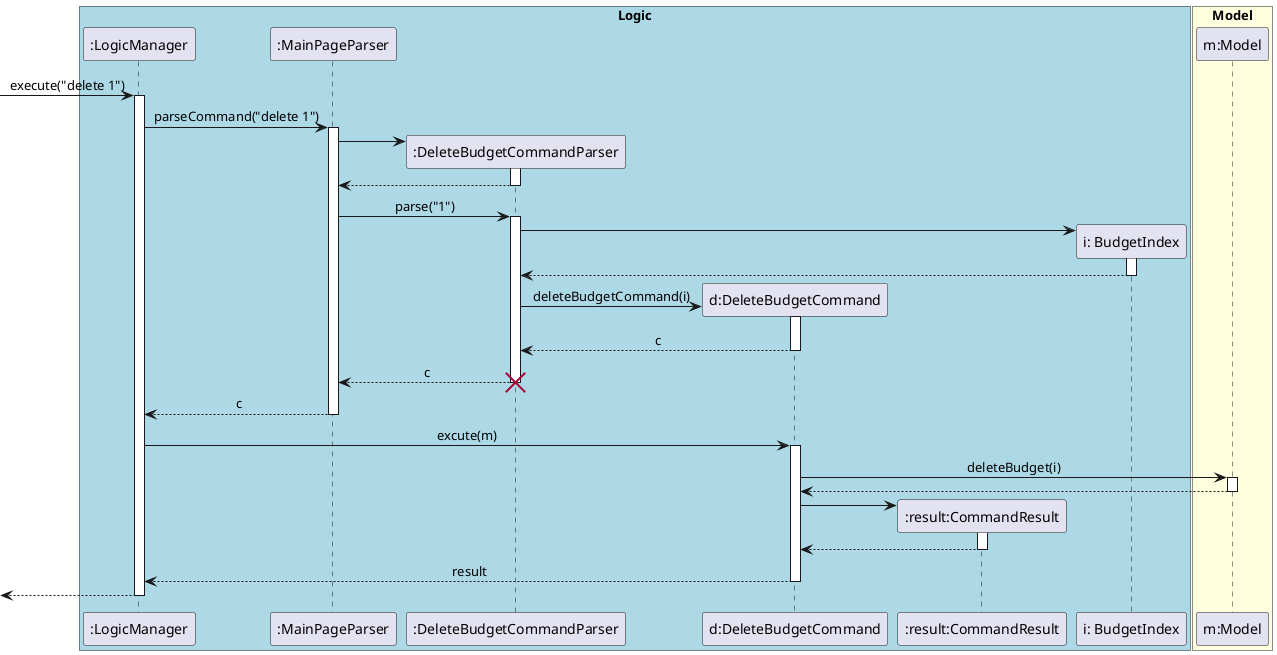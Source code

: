 @startuml
skinparam Sequence {
    MessageAlign center
}
box "Logic" #LightBlue
participant ":LogicManager" as LM
participant ":MainPageParser" as MPP
participant ":DeleteBudgetCommandParser" as DBCP
participant "d:DeleteBudgetCommand" as DBC
participant ":result:CommandResult" as CR
participant "i: BudgetIndex" as BI

end box

box "Model" #LightYellow
participant "m:Model" as M
end box

[-> LM : execute("delete 1")
activate LM
LM -> MPP : parseCommand("delete 1")
activate MPP

create DBCP
MPP -> DBCP
activate DBCP
MPP <-- DBCP
deactivate DBCP
MPP -> DBCP : parse("1")
activate DBCP

create BI
DBCP -> BI
activate BI
DBCP <-- BI
deactivate BI

create DBC
DBCP -> DBC : deleteBudgetCommand(i)
activate DBC
DBCP <-- DBC : c
deactivate DBC
MPP <-- DBCP : c
deactivate DBCP
destroy DBCP
LM <-- MPP : c
deactivate MPP

LM -> DBC: excute(m)
activate DBC
DBC -> M : deleteBudget(i)
activate M
DBC <-- M
deactivate M

create CR
DBC -> CR
activate CR
DBC <-- CR
deactivate CR

LM <-- DBC: result
deactivate DBC
[<-- LM
deactivate LM

@enduml
